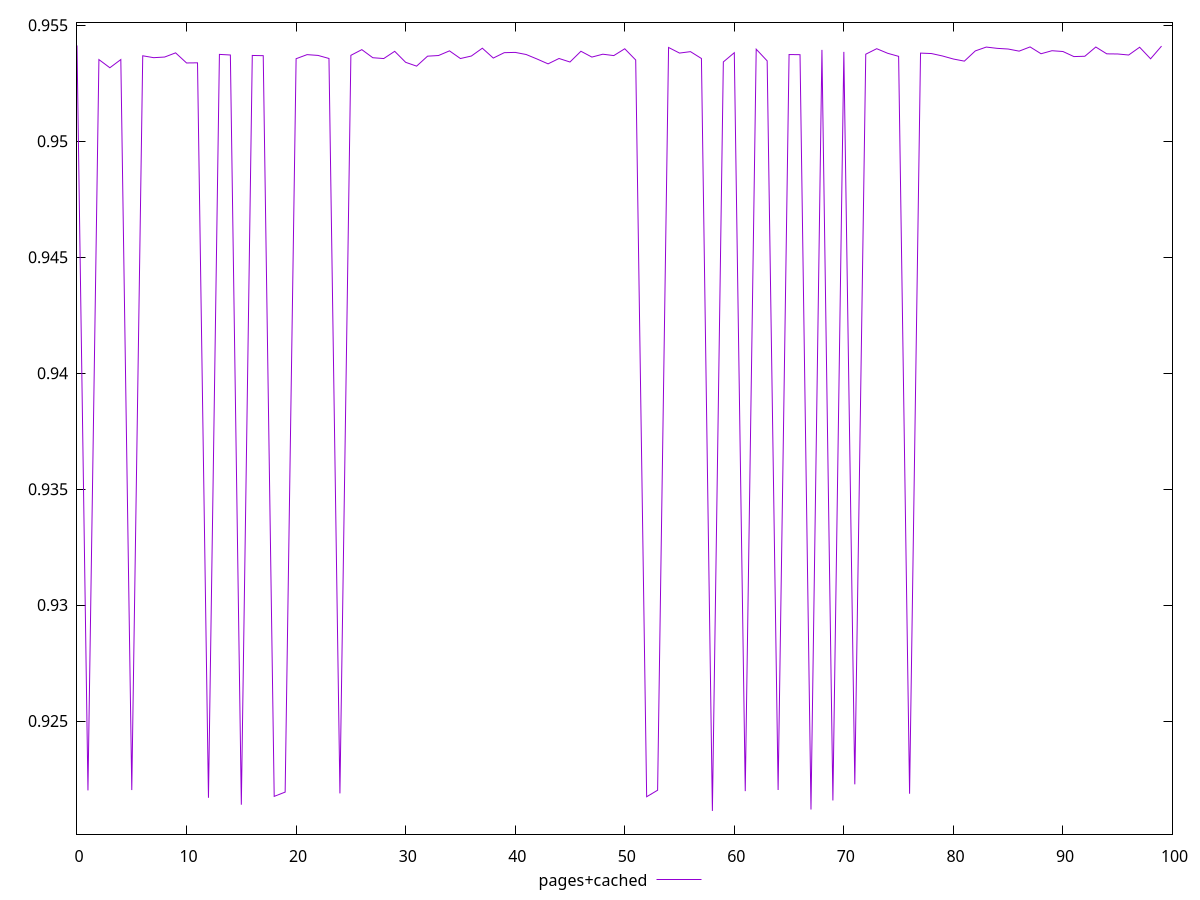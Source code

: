 $_pagesCached <<EOF
0.9541324656892539
0.9220091923596766
0.9535248938440175
0.9531722282430575
0.9535261722282338
0.9220234035634843
0.9536883783296555
0.9536066911787047
0.9536343124501034
0.9538146140478774
0.9533788194823701
0.9533847885416947
0.9216895009175403
0.9537486395443242
0.953722299359542
0.921391438687096
0.953702667004993
0.9536932468417536
0.9217511101510589
0.9219353569218064
0.9535617591023606
0.9537378566003577
0.9537042934752689
0.9535721916791646
0.921879344765769
0.9537079090304498
0.9539534259399046
0.953604769737842
0.9535692847659303
0.9538808119690669
0.9534063344281288
0.9532421575332269
0.9536717692338817
0.9536996948048972
0.9539003870769427
0.9535698825675241
0.9536781955886989
0.9540148890400313
0.953590509743106
0.9538222551911523
0.9538344163562749
0.9537433769084276
0.953548007044227
0.9533401034368645
0.953571804878484
0.9534200177691553
0.9538835436803037
0.953632637650998
0.9537564392763653
0.9536967341920838
0.9539906454769101
0.9535070528972089
0.9217349545379089
0.922016416298606
0.9540471047266992
0.9538052894186704
0.9538669768050555
0.9535713008625637
0.9211227188567672
0.9534235997035249
0.9538204092355363
0.9219785516378456
0.9539723877845865
0.9534689173985846
0.9220273578763191
0.9537423594238608
0.9537357863824787
0.9211850804090285
0.9539438615991043
0.9215734901488516
0.9538556382780607
0.9222698388519521
0.953756474355828
0.9539940260515323
0.9537961506485919
0.9536637852909435
0.921865553260827
0.9538040624092968
0.9537846146094728
0.953680360997106
0.9535489215794438
0.9534575904643655
0.9538981578452547
0.9540643196770153
0.9540087705987459
0.9539798382902104
0.9538887500050213
0.9540707480783415
0.9537764787297038
0.9539067942971748
0.953872581223619
0.9536539505563548
0.9536680817386127
0.9540665673500726
0.9537720480528523
0.9537661205994141
0.9537214804700744
0.9540570171930516
0.9535584532048651
0.9541059199850654
EOF
set key outside below
set terminal pngcairo
set output "report_00005_2020-11-02T22-26-11.212Z/first-contentful-paint/pages+cached//score.png"
set yrange [0.9201227188567672:0.9551324656892539]
plot $_pagesCached title "pages+cached" with line ,